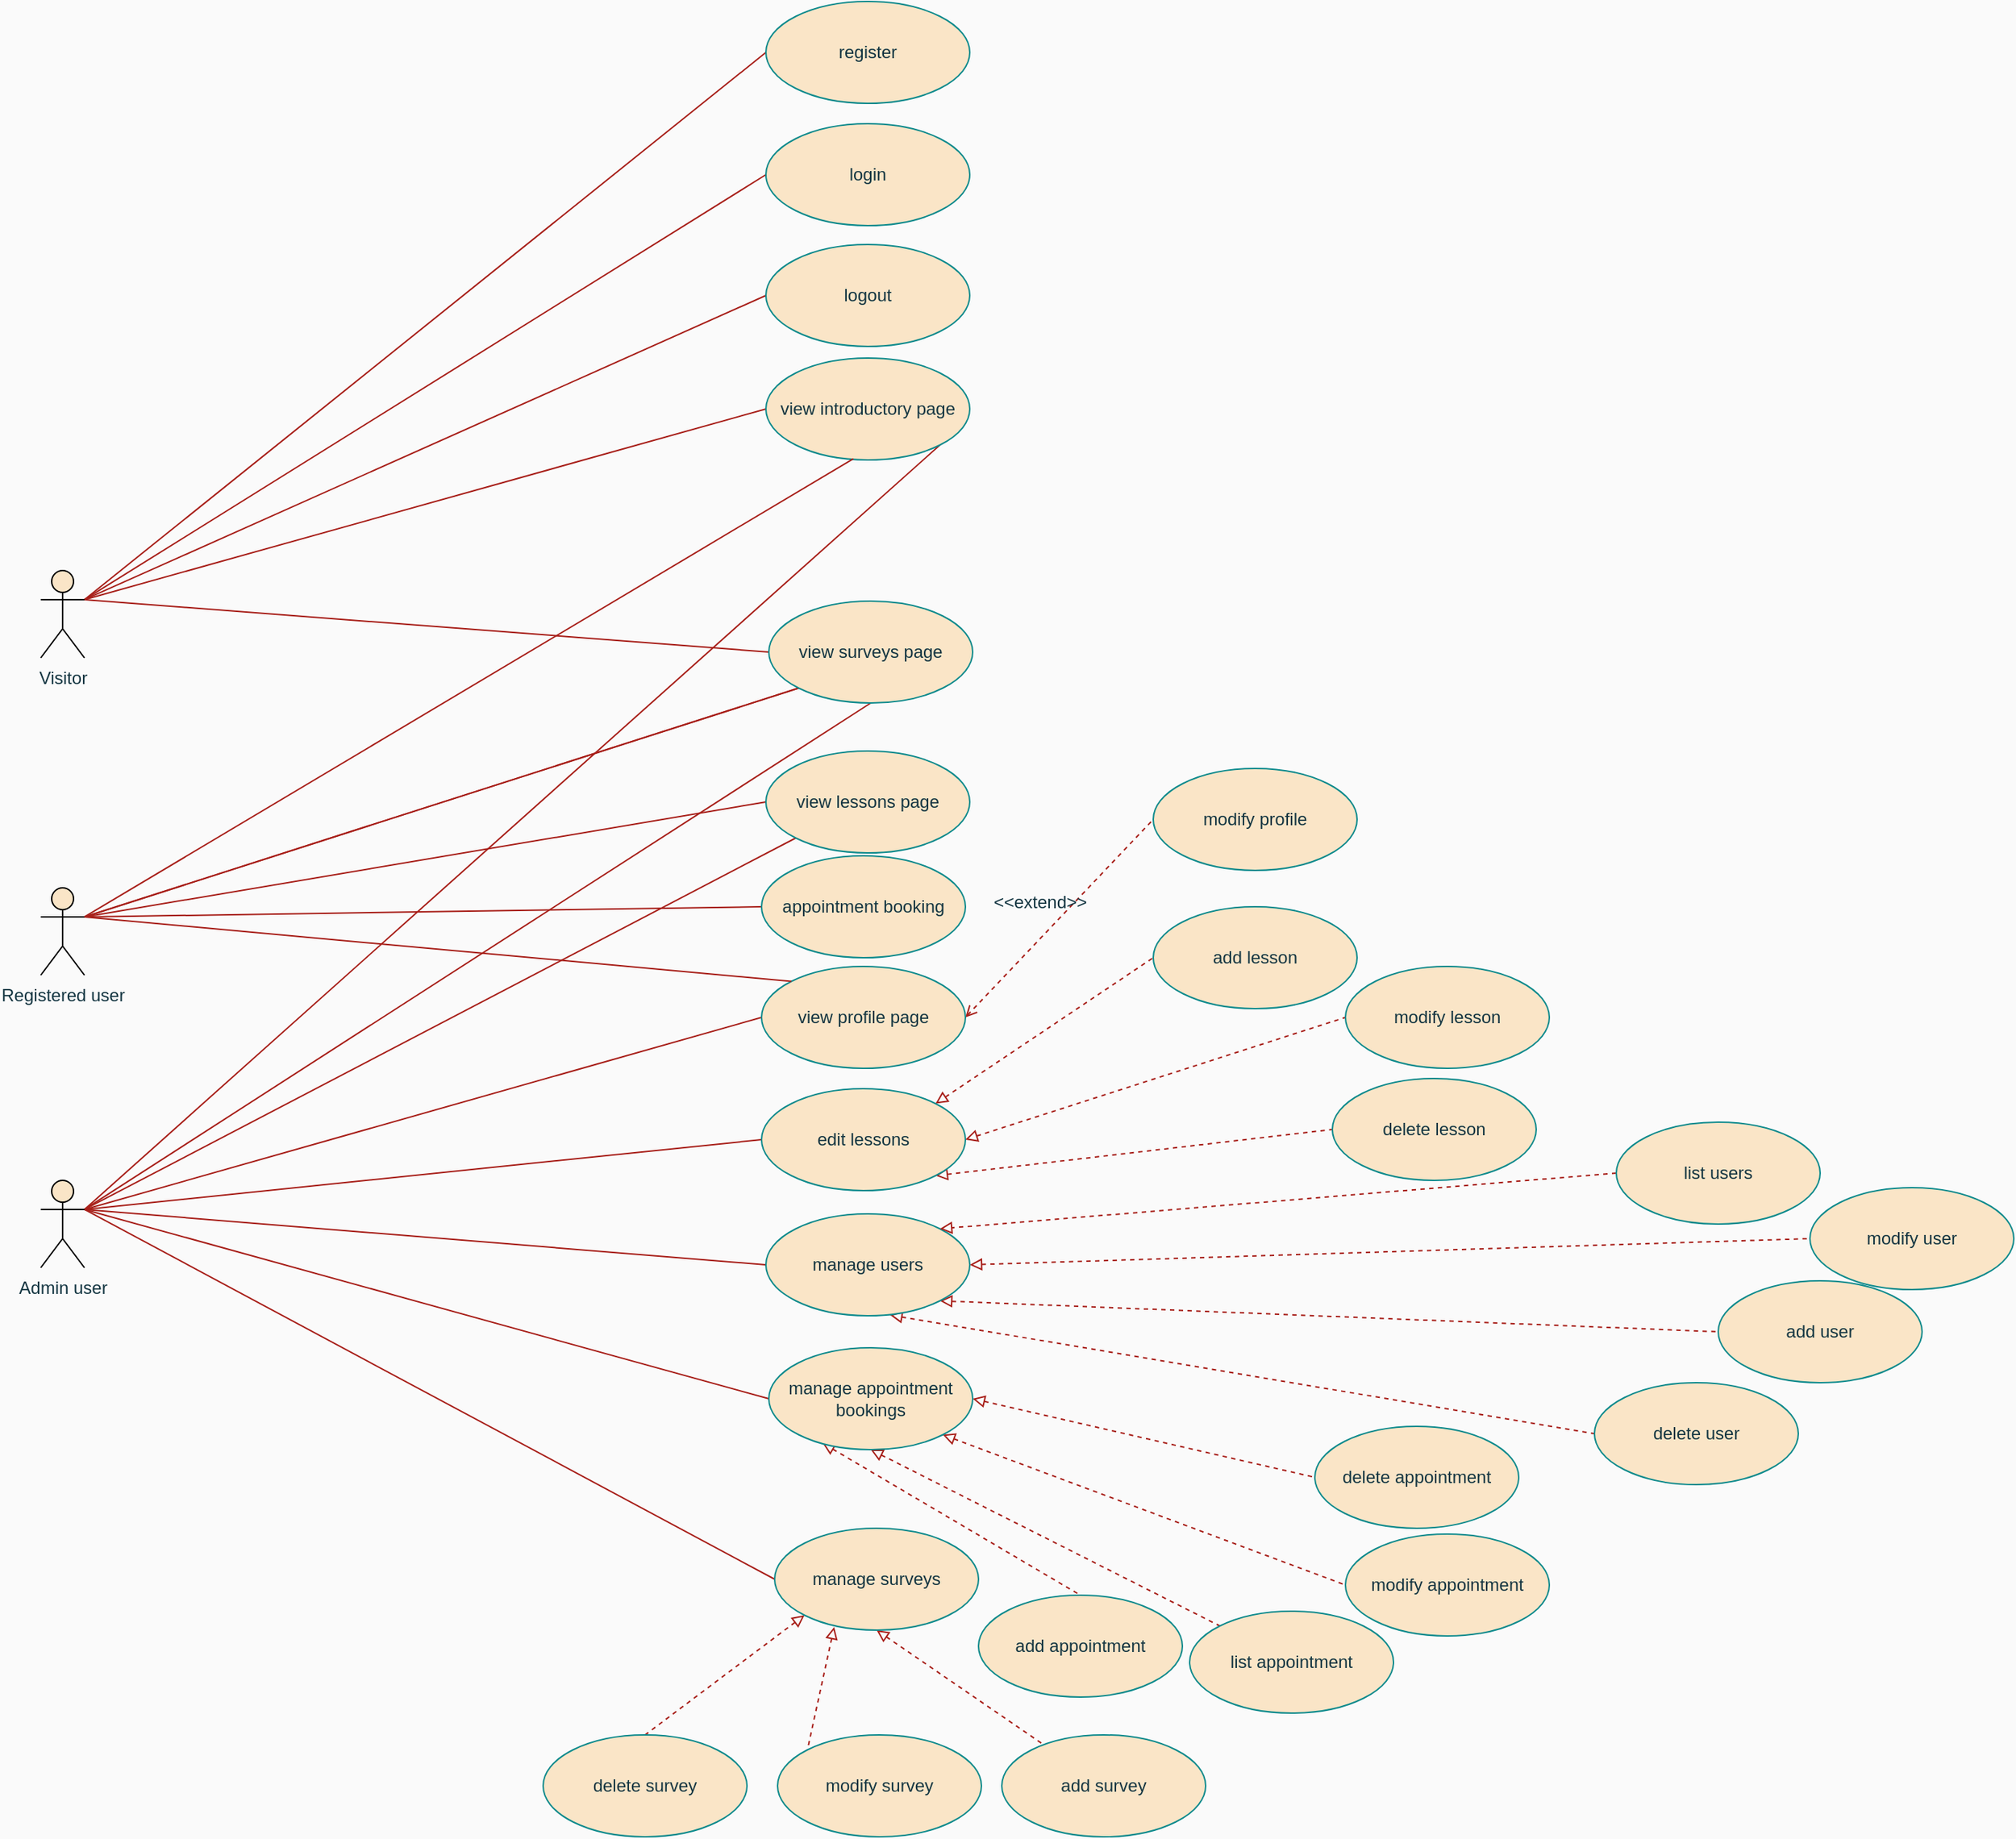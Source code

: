<mxfile version="22.0.3" type="device">
  <diagram name="1 oldal" id="7yFgNuNTx3LUCk9bZZQt">
    <mxGraphModel dx="1793" dy="1045" grid="0" gridSize="10" guides="1" tooltips="1" connect="1" arrows="0" fold="1" page="0" pageScale="1" pageWidth="2336" pageHeight="1654" background="#FAFAFA" math="0" shadow="0">
      <root>
        <mxCell id="0" />
        <mxCell id="1" parent="0" />
        <mxCell id="7FoIT3kGDmCco6iZxM64-58" style="edgeStyle=none;rounded=0;orthogonalLoop=1;jettySize=auto;html=1;exitX=1;exitY=0.333;exitDx=0;exitDy=0;exitPerimeter=0;entryX=0;entryY=0.5;entryDx=0;entryDy=0;endArrow=none;endFill=0;strokeColor=#A8201A;labelBackgroundColor=none;fontColor=default;" parent="1" source="7FoIT3kGDmCco6iZxM64-1" target="7FoIT3kGDmCco6iZxM64-12" edge="1">
          <mxGeometry relative="1" as="geometry" />
        </mxCell>
        <mxCell id="7FoIT3kGDmCco6iZxM64-59" style="edgeStyle=none;rounded=0;orthogonalLoop=1;jettySize=auto;html=1;exitX=1;exitY=0.333;exitDx=0;exitDy=0;exitPerimeter=0;entryX=0;entryY=0.5;entryDx=0;entryDy=0;endArrow=none;endFill=0;strokeColor=#A8201A;labelBackgroundColor=none;fontColor=default;" parent="1" source="7FoIT3kGDmCco6iZxM64-1" target="7FoIT3kGDmCco6iZxM64-13" edge="1">
          <mxGeometry relative="1" as="geometry" />
        </mxCell>
        <mxCell id="7FoIT3kGDmCco6iZxM64-60" style="edgeStyle=none;rounded=0;orthogonalLoop=1;jettySize=auto;html=1;exitX=1;exitY=0.333;exitDx=0;exitDy=0;exitPerimeter=0;entryX=0;entryY=0.5;entryDx=0;entryDy=0;endArrow=none;endFill=0;strokeColor=#A8201A;labelBackgroundColor=none;fontColor=default;" parent="1" source="7FoIT3kGDmCco6iZxM64-1" target="7FoIT3kGDmCco6iZxM64-9" edge="1">
          <mxGeometry relative="1" as="geometry" />
        </mxCell>
        <mxCell id="7FoIT3kGDmCco6iZxM64-121" style="edgeStyle=none;rounded=0;orthogonalLoop=1;jettySize=auto;html=1;exitX=1;exitY=0.333;exitDx=0;exitDy=0;exitPerimeter=0;entryX=0;entryY=0.5;entryDx=0;entryDy=0;endArrow=none;endFill=0;strokeColor=#A8201A;labelBackgroundColor=none;fontColor=default;" parent="1" source="7FoIT3kGDmCco6iZxM64-1" target="7FoIT3kGDmCco6iZxM64-120" edge="1">
          <mxGeometry relative="1" as="geometry" />
        </mxCell>
        <mxCell id="hCo1j1_NwmpB00yrkclU-10" style="edgeStyle=none;rounded=0;orthogonalLoop=1;jettySize=auto;html=1;exitX=1;exitY=0.333;exitDx=0;exitDy=0;exitPerimeter=0;entryX=0;entryY=0.5;entryDx=0;entryDy=0;strokeColor=#A8201A;fontColor=#143642;fillColor=#FAE5C7;endArrow=none;endFill=0;" edge="1" parent="1" source="7FoIT3kGDmCco6iZxM64-1" target="hCo1j1_NwmpB00yrkclU-9">
          <mxGeometry relative="1" as="geometry" />
        </mxCell>
        <mxCell id="7FoIT3kGDmCco6iZxM64-1" value="Visitor" style="shape=umlActor;verticalLabelPosition=bottom;verticalAlign=top;html=1;rounded=0;strokeColor=#000000;labelBackgroundColor=none;fillColor=#FAE5C7;fontColor=#143642;" parent="1" vertex="1">
          <mxGeometry x="150" y="711" width="30" height="60" as="geometry" />
        </mxCell>
        <mxCell id="7FoIT3kGDmCco6iZxM64-64" style="edgeStyle=none;rounded=0;orthogonalLoop=1;jettySize=auto;html=1;exitX=1;exitY=0.333;exitDx=0;exitDy=0;exitPerimeter=0;entryX=0;entryY=0.5;entryDx=0;entryDy=0;endArrow=none;endFill=0;strokeColor=#A8201A;labelBackgroundColor=none;fontColor=default;" parent="1" source="7FoIT3kGDmCco6iZxM64-2" target="7FoIT3kGDmCco6iZxM64-16" edge="1">
          <mxGeometry relative="1" as="geometry" />
        </mxCell>
        <mxCell id="7FoIT3kGDmCco6iZxM64-69" style="edgeStyle=none;rounded=0;orthogonalLoop=1;jettySize=auto;html=1;exitX=1;exitY=0.333;exitDx=0;exitDy=0;exitPerimeter=0;entryX=0;entryY=0.5;entryDx=0;entryDy=0;endArrow=none;endFill=0;strokeColor=#A8201A;labelBackgroundColor=none;fontColor=default;" parent="1" source="7FoIT3kGDmCco6iZxM64-2" target="7FoIT3kGDmCco6iZxM64-17" edge="1">
          <mxGeometry relative="1" as="geometry" />
        </mxCell>
        <mxCell id="7FoIT3kGDmCco6iZxM64-123" style="edgeStyle=none;rounded=0;orthogonalLoop=1;jettySize=auto;html=1;exitX=1;exitY=0.333;exitDx=0;exitDy=0;exitPerimeter=0;entryX=0;entryY=1;entryDx=0;entryDy=0;endArrow=none;endFill=0;labelBackgroundColor=none;strokeColor=#A8201A;fontColor=default;" parent="1" source="7FoIT3kGDmCco6iZxM64-2" target="7FoIT3kGDmCco6iZxM64-120" edge="1">
          <mxGeometry relative="1" as="geometry" />
        </mxCell>
        <mxCell id="7FoIT3kGDmCco6iZxM64-2" value="Registered user" style="shape=umlActor;verticalLabelPosition=bottom;verticalAlign=top;html=1;rounded=0;fillColor=#FAE5C7;strokeColor=#000000;labelBackgroundColor=none;fontColor=#143642;" parent="1" vertex="1">
          <mxGeometry x="150" y="929" width="30" height="60" as="geometry" />
        </mxCell>
        <mxCell id="7FoIT3kGDmCco6iZxM64-71" style="edgeStyle=none;rounded=0;orthogonalLoop=1;jettySize=auto;html=1;exitX=1;exitY=0.333;exitDx=0;exitDy=0;exitPerimeter=0;entryX=0;entryY=0.5;entryDx=0;entryDy=0;endArrow=none;endFill=0;strokeColor=#A8201A;labelBackgroundColor=none;fontColor=default;" parent="1" source="7FoIT3kGDmCco6iZxM64-3" target="7FoIT3kGDmCco6iZxM64-19" edge="1">
          <mxGeometry relative="1" as="geometry" />
        </mxCell>
        <mxCell id="7FoIT3kGDmCco6iZxM64-73" style="edgeStyle=none;rounded=0;orthogonalLoop=1;jettySize=auto;html=1;exitX=1;exitY=0.333;exitDx=0;exitDy=0;exitPerimeter=0;entryX=0;entryY=0.5;entryDx=0;entryDy=0;endArrow=none;endFill=0;strokeColor=#A8201A;labelBackgroundColor=none;fontColor=default;" parent="1" source="7FoIT3kGDmCco6iZxM64-3" target="7FoIT3kGDmCco6iZxM64-22" edge="1">
          <mxGeometry relative="1" as="geometry">
            <mxPoint x="301" y="1184" as="sourcePoint" />
          </mxGeometry>
        </mxCell>
        <mxCell id="7FoIT3kGDmCco6iZxM64-74" style="edgeStyle=none;rounded=0;orthogonalLoop=1;jettySize=auto;html=1;exitX=1;exitY=0.333;exitDx=0;exitDy=0;exitPerimeter=0;entryX=0;entryY=0.5;entryDx=0;entryDy=0;endArrow=none;endFill=0;strokeColor=#A8201A;labelBackgroundColor=none;fontColor=default;" parent="1" source="7FoIT3kGDmCco6iZxM64-3" target="7FoIT3kGDmCco6iZxM64-23" edge="1">
          <mxGeometry relative="1" as="geometry">
            <mxPoint x="301" y="1184" as="sourcePoint" />
          </mxGeometry>
        </mxCell>
        <mxCell id="7FoIT3kGDmCco6iZxM64-75" style="edgeStyle=none;rounded=0;orthogonalLoop=1;jettySize=auto;html=1;exitX=1;exitY=0.333;exitDx=0;exitDy=0;exitPerimeter=0;entryX=0;entryY=0.5;entryDx=0;entryDy=0;endArrow=none;endFill=0;strokeColor=#A8201A;labelBackgroundColor=none;fontColor=default;" parent="1" source="7FoIT3kGDmCco6iZxM64-3" target="7FoIT3kGDmCco6iZxM64-24" edge="1">
          <mxGeometry relative="1" as="geometry">
            <mxPoint x="301" y="1184" as="sourcePoint" />
          </mxGeometry>
        </mxCell>
        <mxCell id="7FoIT3kGDmCco6iZxM64-99" style="edgeStyle=none;rounded=0;orthogonalLoop=1;jettySize=auto;html=1;exitX=1;exitY=0.333;exitDx=0;exitDy=0;exitPerimeter=0;entryX=1;entryY=1;entryDx=0;entryDy=0;endArrow=none;endFill=0;strokeColor=#A8201A;labelBackgroundColor=none;fontColor=default;" parent="1" source="7FoIT3kGDmCco6iZxM64-3" target="7FoIT3kGDmCco6iZxM64-9" edge="1">
          <mxGeometry relative="1" as="geometry" />
        </mxCell>
        <mxCell id="7FoIT3kGDmCco6iZxM64-103" style="edgeStyle=none;rounded=0;orthogonalLoop=1;jettySize=auto;html=1;exitX=1;exitY=0.333;exitDx=0;exitDy=0;exitPerimeter=0;entryX=0;entryY=0.5;entryDx=0;entryDy=0;endArrow=none;endFill=0;strokeColor=#A8201A;labelBackgroundColor=none;fontColor=default;" parent="1" source="7FoIT3kGDmCco6iZxM64-3" target="7FoIT3kGDmCco6iZxM64-14" edge="1">
          <mxGeometry relative="1" as="geometry" />
        </mxCell>
        <mxCell id="7FoIT3kGDmCco6iZxM64-105" style="edgeStyle=none;rounded=0;orthogonalLoop=1;jettySize=auto;html=1;exitX=1;exitY=0.333;exitDx=0;exitDy=0;exitPerimeter=0;entryX=0;entryY=1;entryDx=0;entryDy=0;endArrow=none;endFill=0;strokeColor=#A8201A;labelBackgroundColor=none;fontColor=default;" parent="1" source="7FoIT3kGDmCco6iZxM64-3" target="7FoIT3kGDmCco6iZxM64-17" edge="1">
          <mxGeometry relative="1" as="geometry" />
        </mxCell>
        <mxCell id="7FoIT3kGDmCco6iZxM64-124" style="edgeStyle=none;rounded=0;orthogonalLoop=1;jettySize=auto;html=1;exitX=1;exitY=0.333;exitDx=0;exitDy=0;exitPerimeter=0;entryX=0.5;entryY=1;entryDx=0;entryDy=0;endArrow=none;endFill=0;strokeColor=#A8201A;labelBackgroundColor=none;fontColor=default;" parent="1" source="7FoIT3kGDmCco6iZxM64-3" target="7FoIT3kGDmCco6iZxM64-120" edge="1">
          <mxGeometry relative="1" as="geometry" />
        </mxCell>
        <mxCell id="7FoIT3kGDmCco6iZxM64-3" value="Admin user" style="shape=umlActor;verticalLabelPosition=bottom;verticalAlign=top;html=1;rounded=0;strokeColor=#000000;labelBackgroundColor=none;fillColor=#FAE5C7;fontColor=#143642;" parent="1" vertex="1">
          <mxGeometry x="150" y="1130" width="30" height="60" as="geometry" />
        </mxCell>
        <mxCell id="7FoIT3kGDmCco6iZxM64-9" value="view introductory page" style="ellipse;whiteSpace=wrap;html=1;rounded=0;labelBackgroundColor=none;fillColor=#FAE5C7;strokeColor=#0F8B8D;fontColor=#143642;" parent="1" vertex="1">
          <mxGeometry x="648" y="565" width="140" height="70" as="geometry" />
        </mxCell>
        <mxCell id="7FoIT3kGDmCco6iZxM64-12" value="register" style="ellipse;whiteSpace=wrap;html=1;rounded=0;labelBackgroundColor=none;fillColor=#FAE5C7;strokeColor=#0F8B8D;fontColor=#143642;" parent="1" vertex="1">
          <mxGeometry x="648" y="320" width="140" height="70" as="geometry" />
        </mxCell>
        <mxCell id="7FoIT3kGDmCco6iZxM64-13" value="login" style="ellipse;whiteSpace=wrap;html=1;rounded=0;labelBackgroundColor=none;fillColor=#FAE5C7;strokeColor=#0F8B8D;fontColor=#143642;" parent="1" vertex="1">
          <mxGeometry x="648" y="404" width="140" height="70" as="geometry" />
        </mxCell>
        <mxCell id="7FoIT3kGDmCco6iZxM64-63" style="edgeStyle=none;rounded=0;orthogonalLoop=1;jettySize=auto;html=1;exitX=1;exitY=0.5;exitDx=0;exitDy=0;entryX=0;entryY=0.5;entryDx=0;entryDy=0;endArrow=none;endFill=0;dashed=1;startArrow=open;startFill=0;strokeColor=#A8201A;labelBackgroundColor=none;fontColor=default;" parent="1" source="7FoIT3kGDmCco6iZxM64-14" target="7FoIT3kGDmCco6iZxM64-15" edge="1">
          <mxGeometry relative="1" as="geometry" />
        </mxCell>
        <mxCell id="7FoIT3kGDmCco6iZxM64-14" value="view profile page" style="ellipse;whiteSpace=wrap;html=1;rounded=0;labelBackgroundColor=none;fillColor=#FAE5C7;strokeColor=#0F8B8D;fontColor=#143642;" parent="1" vertex="1">
          <mxGeometry x="645" y="983" width="140" height="70" as="geometry" />
        </mxCell>
        <mxCell id="7FoIT3kGDmCco6iZxM64-15" value="modify profile" style="ellipse;whiteSpace=wrap;html=1;rounded=0;labelBackgroundColor=none;fillColor=#FAE5C7;strokeColor=#0F8B8D;fontColor=#143642;" parent="1" vertex="1">
          <mxGeometry x="914" y="847" width="140" height="70" as="geometry" />
        </mxCell>
        <mxCell id="7FoIT3kGDmCco6iZxM64-16" value="appointment booking" style="ellipse;whiteSpace=wrap;html=1;rounded=0;labelBackgroundColor=none;fillColor=#FAE5C7;strokeColor=#0F8B8D;fontColor=#143642;" parent="1" vertex="1">
          <mxGeometry x="645" y="907" width="140" height="70" as="geometry" />
        </mxCell>
        <mxCell id="7FoIT3kGDmCco6iZxM64-17" value="view lessons page" style="ellipse;whiteSpace=wrap;html=1;rounded=0;labelBackgroundColor=none;fillColor=#FAE5C7;strokeColor=#0F8B8D;fontColor=#143642;" parent="1" vertex="1">
          <mxGeometry x="648" y="835" width="140" height="70" as="geometry" />
        </mxCell>
        <mxCell id="7FoIT3kGDmCco6iZxM64-117" style="edgeStyle=none;rounded=0;orthogonalLoop=1;jettySize=auto;html=1;exitX=1;exitY=0;exitDx=0;exitDy=0;entryX=0;entryY=0.5;entryDx=0;entryDy=0;dashed=1;endArrow=none;endFill=0;startArrow=block;startFill=0;strokeColor=#A8201A;labelBackgroundColor=none;fontColor=default;" parent="1" source="7FoIT3kGDmCco6iZxM64-19" target="7FoIT3kGDmCco6iZxM64-111" edge="1">
          <mxGeometry relative="1" as="geometry" />
        </mxCell>
        <mxCell id="7FoIT3kGDmCco6iZxM64-118" style="edgeStyle=none;rounded=0;orthogonalLoop=1;jettySize=auto;html=1;exitX=1;exitY=0.5;exitDx=0;exitDy=0;entryX=0;entryY=0.5;entryDx=0;entryDy=0;dashed=1;endArrow=none;endFill=0;startArrow=block;startFill=0;strokeColor=#A8201A;labelBackgroundColor=none;fontColor=default;" parent="1" source="7FoIT3kGDmCco6iZxM64-19" target="7FoIT3kGDmCco6iZxM64-112" edge="1">
          <mxGeometry relative="1" as="geometry" />
        </mxCell>
        <mxCell id="7FoIT3kGDmCco6iZxM64-119" style="edgeStyle=none;rounded=0;orthogonalLoop=1;jettySize=auto;html=1;exitX=1;exitY=1;exitDx=0;exitDy=0;entryX=0;entryY=0.5;entryDx=0;entryDy=0;dashed=1;endArrow=none;endFill=0;startArrow=block;startFill=0;strokeColor=#A8201A;labelBackgroundColor=none;fontColor=default;" parent="1" source="7FoIT3kGDmCco6iZxM64-19" target="7FoIT3kGDmCco6iZxM64-113" edge="1">
          <mxGeometry relative="1" as="geometry" />
        </mxCell>
        <mxCell id="7FoIT3kGDmCco6iZxM64-19" value="edit lessons" style="ellipse;whiteSpace=wrap;html=1;rounded=0;labelBackgroundColor=none;fillColor=#FAE5C7;strokeColor=#0F8B8D;fontColor=#143642;" parent="1" vertex="1">
          <mxGeometry x="645" y="1067" width="140" height="70" as="geometry" />
        </mxCell>
        <mxCell id="7FoIT3kGDmCco6iZxM64-114" style="edgeStyle=none;rounded=0;orthogonalLoop=1;jettySize=auto;html=1;exitX=0.609;exitY=0.993;exitDx=0;exitDy=0;entryX=0;entryY=0.5;entryDx=0;entryDy=0;endArrow=none;endFill=0;dashed=1;startArrow=block;startFill=0;strokeColor=#A8201A;labelBackgroundColor=none;fontColor=default;exitPerimeter=0;" parent="1" source="7FoIT3kGDmCco6iZxM64-22" target="7FoIT3kGDmCco6iZxM64-110" edge="1">
          <mxGeometry relative="1" as="geometry" />
        </mxCell>
        <mxCell id="7FoIT3kGDmCco6iZxM64-115" style="edgeStyle=none;rounded=0;orthogonalLoop=1;jettySize=auto;html=1;exitX=1;exitY=0.5;exitDx=0;exitDy=0;entryX=0;entryY=0.5;entryDx=0;entryDy=0;dashed=1;endArrow=none;endFill=0;startArrow=block;startFill=0;strokeColor=#A8201A;labelBackgroundColor=none;fontColor=default;" parent="1" source="7FoIT3kGDmCco6iZxM64-22" target="7FoIT3kGDmCco6iZxM64-109" edge="1">
          <mxGeometry relative="1" as="geometry" />
        </mxCell>
        <mxCell id="7FoIT3kGDmCco6iZxM64-116" style="edgeStyle=none;rounded=0;orthogonalLoop=1;jettySize=auto;html=1;exitX=1;exitY=1;exitDx=0;exitDy=0;entryX=0;entryY=0.5;entryDx=0;entryDy=0;startArrow=block;startFill=0;dashed=1;endArrow=none;endFill=0;strokeColor=#A8201A;labelBackgroundColor=none;fontColor=default;" parent="1" source="7FoIT3kGDmCco6iZxM64-22" target="7FoIT3kGDmCco6iZxM64-108" edge="1">
          <mxGeometry relative="1" as="geometry" />
        </mxCell>
        <mxCell id="7FoIT3kGDmCco6iZxM64-22" value="manage users" style="ellipse;whiteSpace=wrap;html=1;rounded=0;labelBackgroundColor=none;fillColor=#FAE5C7;strokeColor=#0F8B8D;fontColor=#143642;" parent="1" vertex="1">
          <mxGeometry x="648" y="1153" width="140" height="70" as="geometry" />
        </mxCell>
        <mxCell id="7FoIT3kGDmCco6iZxM64-80" style="edgeStyle=none;rounded=0;orthogonalLoop=1;jettySize=auto;html=1;exitX=1;exitY=0.5;exitDx=0;exitDy=0;entryX=0;entryY=0.5;entryDx=0;entryDy=0;dashed=1;endArrow=none;endFill=0;startArrow=block;startFill=0;strokeColor=#A8201A;labelBackgroundColor=none;fontColor=default;" parent="1" source="7FoIT3kGDmCco6iZxM64-23" target="7FoIT3kGDmCco6iZxM64-28" edge="1">
          <mxGeometry relative="1" as="geometry" />
        </mxCell>
        <mxCell id="7FoIT3kGDmCco6iZxM64-81" style="edgeStyle=none;rounded=0;orthogonalLoop=1;jettySize=auto;html=1;exitX=1;exitY=1;exitDx=0;exitDy=0;entryX=0;entryY=0.5;entryDx=0;entryDy=0;dashed=1;endArrow=none;endFill=0;startArrow=block;startFill=0;strokeColor=#A8201A;labelBackgroundColor=none;fontColor=default;" parent="1" source="7FoIT3kGDmCco6iZxM64-23" target="7FoIT3kGDmCco6iZxM64-29" edge="1">
          <mxGeometry relative="1" as="geometry" />
        </mxCell>
        <mxCell id="7FoIT3kGDmCco6iZxM64-82" style="edgeStyle=none;rounded=0;orthogonalLoop=1;jettySize=auto;html=1;exitX=0.5;exitY=1;exitDx=0;exitDy=0;dashed=1;endArrow=none;endFill=0;startArrow=block;startFill=0;strokeColor=#A8201A;labelBackgroundColor=none;fontColor=default;" parent="1" source="7FoIT3kGDmCco6iZxM64-23" target="7FoIT3kGDmCco6iZxM64-30" edge="1">
          <mxGeometry relative="1" as="geometry" />
        </mxCell>
        <mxCell id="7FoIT3kGDmCco6iZxM64-83" style="edgeStyle=none;rounded=0;orthogonalLoop=1;jettySize=auto;html=1;entryX=0.5;entryY=0;entryDx=0;entryDy=0;dashed=1;endArrow=none;endFill=0;startArrow=block;startFill=0;strokeColor=#A8201A;labelBackgroundColor=none;fontColor=default;exitX=0.264;exitY=0.936;exitDx=0;exitDy=0;exitPerimeter=0;" parent="1" source="7FoIT3kGDmCco6iZxM64-23" target="7FoIT3kGDmCco6iZxM64-31" edge="1">
          <mxGeometry relative="1" as="geometry">
            <mxPoint x="702" y="1315" as="sourcePoint" />
          </mxGeometry>
        </mxCell>
        <mxCell id="7FoIT3kGDmCco6iZxM64-23" value="manage appointment bookings" style="ellipse;whiteSpace=wrap;html=1;rounded=0;labelBackgroundColor=none;fillColor=#FAE5C7;strokeColor=#0F8B8D;fontColor=#143642;" parent="1" vertex="1">
          <mxGeometry x="650" y="1245" width="140" height="70" as="geometry" />
        </mxCell>
        <mxCell id="7FoIT3kGDmCco6iZxM64-84" style="edgeStyle=none;rounded=0;orthogonalLoop=1;jettySize=auto;html=1;exitX=0.5;exitY=1;exitDx=0;exitDy=0;dashed=1;endArrow=none;endFill=0;startArrow=block;startFill=0;strokeColor=#A8201A;labelBackgroundColor=none;fontColor=default;" parent="1" source="7FoIT3kGDmCco6iZxM64-24" target="7FoIT3kGDmCco6iZxM64-36" edge="1">
          <mxGeometry relative="1" as="geometry" />
        </mxCell>
        <mxCell id="7FoIT3kGDmCco6iZxM64-85" style="edgeStyle=none;rounded=0;orthogonalLoop=1;jettySize=auto;html=1;exitX=0.292;exitY=0.969;exitDx=0;exitDy=0;entryX=0;entryY=0;entryDx=0;entryDy=0;dashed=1;endArrow=none;endFill=0;startArrow=block;startFill=0;strokeColor=#A8201A;labelBackgroundColor=none;fontColor=default;exitPerimeter=0;" parent="1" source="7FoIT3kGDmCco6iZxM64-24" target="7FoIT3kGDmCco6iZxM64-37" edge="1">
          <mxGeometry relative="1" as="geometry">
            <mxPoint x="691" y="1428" as="sourcePoint" />
            <mxPoint x="676" y="1517" as="targetPoint" />
          </mxGeometry>
        </mxCell>
        <mxCell id="7FoIT3kGDmCco6iZxM64-86" style="edgeStyle=none;rounded=0;orthogonalLoop=1;jettySize=auto;html=1;exitX=0;exitY=1;exitDx=0;exitDy=0;entryX=0.5;entryY=0;entryDx=0;entryDy=0;dashed=1;endArrow=none;endFill=0;startArrow=block;startFill=0;strokeColor=#A8201A;labelBackgroundColor=none;fontColor=default;" parent="1" source="7FoIT3kGDmCco6iZxM64-24" target="7FoIT3kGDmCco6iZxM64-38" edge="1">
          <mxGeometry relative="1" as="geometry">
            <mxPoint x="335.0" y="1331" as="targetPoint" />
          </mxGeometry>
        </mxCell>
        <mxCell id="7FoIT3kGDmCco6iZxM64-24" value="manage surveys" style="ellipse;whiteSpace=wrap;html=1;rounded=0;labelBackgroundColor=none;fillColor=#FAE5C7;strokeColor=#0F8B8D;fontColor=#143642;" parent="1" vertex="1">
          <mxGeometry x="654" y="1369" width="140" height="70" as="geometry" />
        </mxCell>
        <mxCell id="7FoIT3kGDmCco6iZxM64-28" value="delete appointment" style="ellipse;whiteSpace=wrap;html=1;rounded=0;labelBackgroundColor=none;fillColor=#FAE5C7;strokeColor=#0F8B8D;fontColor=#143642;" parent="1" vertex="1">
          <mxGeometry x="1025" y="1299" width="140" height="70" as="geometry" />
        </mxCell>
        <mxCell id="7FoIT3kGDmCco6iZxM64-29" value="modify appointment" style="ellipse;whiteSpace=wrap;html=1;rounded=0;labelBackgroundColor=none;fillColor=#FAE5C7;strokeColor=#0F8B8D;fontColor=#143642;" parent="1" vertex="1">
          <mxGeometry x="1046" y="1373" width="140" height="70" as="geometry" />
        </mxCell>
        <mxCell id="7FoIT3kGDmCco6iZxM64-30" value="list appointment" style="ellipse;whiteSpace=wrap;html=1;rounded=0;labelBackgroundColor=none;fillColor=#FAE5C7;strokeColor=#0F8B8D;fontColor=#143642;" parent="1" vertex="1">
          <mxGeometry x="939" y="1426" width="140" height="70" as="geometry" />
        </mxCell>
        <mxCell id="7FoIT3kGDmCco6iZxM64-31" value="add appointment" style="ellipse;whiteSpace=wrap;html=1;rounded=0;labelBackgroundColor=none;fillColor=#FAE5C7;strokeColor=#0F8B8D;fontColor=#143642;" parent="1" vertex="1">
          <mxGeometry x="794" y="1415" width="140" height="70" as="geometry" />
        </mxCell>
        <mxCell id="7FoIT3kGDmCco6iZxM64-36" value="add survey" style="ellipse;whiteSpace=wrap;html=1;rounded=0;labelBackgroundColor=none;fillColor=#FAE5C7;strokeColor=#0F8B8D;fontColor=#143642;" parent="1" vertex="1">
          <mxGeometry x="810" y="1511" width="140" height="70" as="geometry" />
        </mxCell>
        <mxCell id="7FoIT3kGDmCco6iZxM64-37" value="modify survey" style="ellipse;whiteSpace=wrap;html=1;rounded=0;labelBackgroundColor=none;fillColor=#FAE5C7;strokeColor=#0F8B8D;fontColor=#143642;" parent="1" vertex="1">
          <mxGeometry x="656" y="1511" width="140" height="70" as="geometry" />
        </mxCell>
        <mxCell id="7FoIT3kGDmCco6iZxM64-38" value="delete survey" style="ellipse;whiteSpace=wrap;html=1;rounded=0;labelBackgroundColor=none;fillColor=#FAE5C7;strokeColor=#0F8B8D;fontColor=#143642;" parent="1" vertex="1">
          <mxGeometry x="495" y="1511" width="140" height="70" as="geometry" />
        </mxCell>
        <mxCell id="7FoIT3kGDmCco6iZxM64-98" style="edgeStyle=none;rounded=0;orthogonalLoop=1;jettySize=auto;html=1;exitX=1;exitY=0.333;exitDx=0;exitDy=0;exitPerimeter=0;entryX=0.429;entryY=0.988;entryDx=0;entryDy=0;entryPerimeter=0;endArrow=none;endFill=0;strokeColor=#A8201A;labelBackgroundColor=none;fontColor=default;" parent="1" source="7FoIT3kGDmCco6iZxM64-2" target="7FoIT3kGDmCco6iZxM64-9" edge="1">
          <mxGeometry relative="1" as="geometry" />
        </mxCell>
        <mxCell id="7FoIT3kGDmCco6iZxM64-102" style="edgeStyle=none;rounded=0;orthogonalLoop=1;jettySize=auto;html=1;entryX=1;entryY=0.333;entryDx=0;entryDy=0;entryPerimeter=0;endArrow=none;endFill=0;exitX=0;exitY=0;exitDx=0;exitDy=0;strokeColor=#A8201A;labelBackgroundColor=none;fontColor=default;" parent="1" source="7FoIT3kGDmCco6iZxM64-14" target="7FoIT3kGDmCco6iZxM64-2" edge="1">
          <mxGeometry relative="1" as="geometry">
            <mxPoint x="160" y="520" as="sourcePoint" />
          </mxGeometry>
        </mxCell>
        <mxCell id="7FoIT3kGDmCco6iZxM64-108" value="add user" style="ellipse;whiteSpace=wrap;html=1;rounded=0;labelBackgroundColor=none;fillColor=#FAE5C7;strokeColor=#0F8B8D;fontColor=#143642;" parent="1" vertex="1">
          <mxGeometry x="1302" y="1199" width="140" height="70" as="geometry" />
        </mxCell>
        <mxCell id="7FoIT3kGDmCco6iZxM64-109" value="modify user" style="ellipse;whiteSpace=wrap;html=1;rounded=0;labelBackgroundColor=none;fillColor=#FAE5C7;strokeColor=#0F8B8D;fontColor=#143642;" parent="1" vertex="1">
          <mxGeometry x="1365" y="1135" width="140" height="70" as="geometry" />
        </mxCell>
        <mxCell id="7FoIT3kGDmCco6iZxM64-110" value="delete user" style="ellipse;whiteSpace=wrap;html=1;rounded=0;labelBackgroundColor=none;fillColor=#FAE5C7;strokeColor=#0F8B8D;fontColor=#143642;" parent="1" vertex="1">
          <mxGeometry x="1217" y="1269" width="140" height="70" as="geometry" />
        </mxCell>
        <mxCell id="7FoIT3kGDmCco6iZxM64-111" value="add lesson" style="ellipse;whiteSpace=wrap;html=1;rounded=0;labelBackgroundColor=none;fillColor=#FAE5C7;strokeColor=#0F8B8D;fontColor=#143642;" parent="1" vertex="1">
          <mxGeometry x="914" y="942" width="140" height="70" as="geometry" />
        </mxCell>
        <mxCell id="7FoIT3kGDmCco6iZxM64-112" value="modify lesson" style="ellipse;whiteSpace=wrap;html=1;rounded=0;labelBackgroundColor=none;fillColor=#FAE5C7;strokeColor=#0F8B8D;fontColor=#143642;" parent="1" vertex="1">
          <mxGeometry x="1046" y="983" width="140" height="70" as="geometry" />
        </mxCell>
        <mxCell id="7FoIT3kGDmCco6iZxM64-113" value="delete lesson" style="ellipse;whiteSpace=wrap;html=1;rounded=0;labelBackgroundColor=none;fillColor=#FAE5C7;strokeColor=#0F8B8D;fontColor=#143642;" parent="1" vertex="1">
          <mxGeometry x="1037" y="1060" width="140" height="70" as="geometry" />
        </mxCell>
        <mxCell id="PZ3hpqgwOwtZVNFxONJ--3" value="" style="edgeStyle=none;rounded=0;orthogonalLoop=1;jettySize=auto;html=1;exitX=1;exitY=0.333;exitDx=0;exitDy=0;exitPerimeter=0;entryX=0;entryY=1;entryDx=0;entryDy=0;endArrow=none;endFill=0;strokeColor=#A8201A;labelBackgroundColor=none;fontColor=default;" parent="1" source="7FoIT3kGDmCco6iZxM64-2" target="7FoIT3kGDmCco6iZxM64-120" edge="1">
          <mxGeometry relative="1" as="geometry">
            <mxPoint x="200" y="630" as="sourcePoint" />
            <mxPoint x="1562" y="388" as="targetPoint" />
          </mxGeometry>
        </mxCell>
        <mxCell id="7FoIT3kGDmCco6iZxM64-120" value="view surveys&amp;nbsp;page" style="ellipse;whiteSpace=wrap;html=1;rounded=0;labelBackgroundColor=none;fillColor=#FAE5C7;strokeColor=#0F8B8D;fontColor=#143642;" parent="1" vertex="1">
          <mxGeometry x="650" y="732" width="140" height="70" as="geometry" />
        </mxCell>
        <mxCell id="hCo1j1_NwmpB00yrkclU-3" value="&amp;lt;&amp;lt;extend&amp;gt;&amp;gt;" style="text;align=center;fontStyle=0;verticalAlign=middle;spacingLeft=3;spacingRight=3;strokeColor=none;rotatable=0;points=[[0,0.5],[1,0.5]];portConstraint=eastwest;html=1;fontColor=#143642;" vertex="1" parent="1">
          <mxGeometry x="796" y="926" width="80" height="26" as="geometry" />
        </mxCell>
        <mxCell id="hCo1j1_NwmpB00yrkclU-9" value="logout" style="ellipse;whiteSpace=wrap;html=1;strokeColor=#0F8B8D;fontColor=#143642;fillColor=#FAE5C7;" vertex="1" parent="1">
          <mxGeometry x="648" y="487" width="140" height="70" as="geometry" />
        </mxCell>
        <mxCell id="hCo1j1_NwmpB00yrkclU-12" style="edgeStyle=none;rounded=0;orthogonalLoop=1;jettySize=auto;html=1;exitX=0;exitY=0.5;exitDx=0;exitDy=0;entryX=1;entryY=0;entryDx=0;entryDy=0;strokeColor=#A8201A;fontColor=#143642;fillColor=#FAE5C7;dashed=1;startArrow=none;startFill=0;endArrow=block;endFill=0;" edge="1" parent="1" source="hCo1j1_NwmpB00yrkclU-11" target="7FoIT3kGDmCco6iZxM64-22">
          <mxGeometry relative="1" as="geometry" />
        </mxCell>
        <mxCell id="hCo1j1_NwmpB00yrkclU-11" value="list users" style="ellipse;whiteSpace=wrap;html=1;strokeColor=#0F8B8D;fontColor=#143642;fillColor=#FAE5C7;" vertex="1" parent="1">
          <mxGeometry x="1232" y="1090" width="140" height="70" as="geometry" />
        </mxCell>
      </root>
    </mxGraphModel>
  </diagram>
</mxfile>
